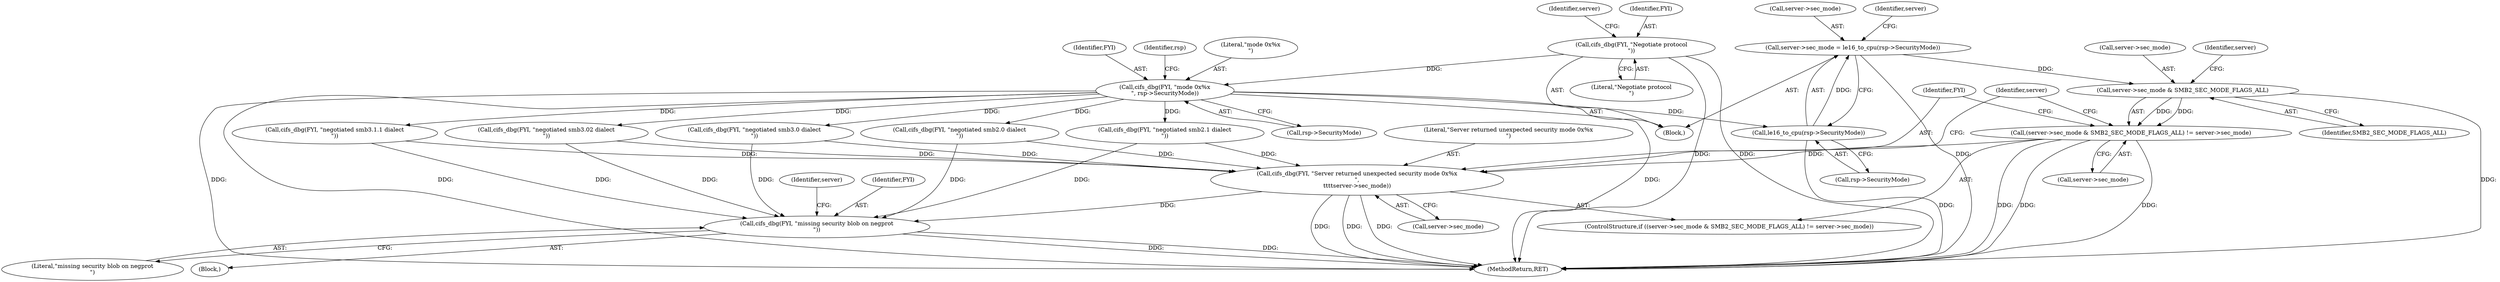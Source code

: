 digraph "0_linux_b57a55e2200ede754e4dc9cce4ba9402544b9365@pointer" {
"1000731" [label="(Call,server->sec_mode & SMB2_SEC_MODE_FLAGS_ALL)"];
"1000721" [label="(Call,server->sec_mode = le16_to_cpu(rsp->SecurityMode))"];
"1000725" [label="(Call,le16_to_cpu(rsp->SecurityMode))"];
"1000610" [label="(Call,cifs_dbg(FYI, \"mode 0x%x\n\", rsp->SecurityMode))"];
"1000139" [label="(Call,cifs_dbg(FYI, \"Negotiate protocol\n\"))"];
"1000730" [label="(Call,(server->sec_mode & SMB2_SEC_MODE_FLAGS_ALL) != server->sec_mode)"];
"1000739" [label="(Call,cifs_dbg(FYI, \"Server returned unexpected security mode 0x%x\n\",\n\t\t\t\tserver->sec_mode))"];
"1000775" [label="(Call,cifs_dbg(FYI, \"missing security blob on negprot\n\"))"];
"1000726" [label="(Call,rsp->SecurityMode)"];
"1000611" [label="(Identifier,FYI)"];
"1000656" [label="(Call,cifs_dbg(FYI, \"negotiated smb3.02 dialect\n\"))"];
"1000731" [label="(Call,server->sec_mode & SMB2_SEC_MODE_FLAGS_ALL)"];
"1000730" [label="(Call,(server->sec_mode & SMB2_SEC_MODE_FLAGS_ALL) != server->sec_mode)"];
"1000736" [label="(Call,server->sec_mode)"];
"1000623" [label="(Call,cifs_dbg(FYI, \"negotiated smb2.0 dialect\n\"))"];
"1000775" [label="(Call,cifs_dbg(FYI, \"missing security blob on negprot\n\"))"];
"1000739" [label="(Call,cifs_dbg(FYI, \"Server returned unexpected security mode 0x%x\n\",\n\t\t\t\tserver->sec_mode))"];
"1000144" [label="(Identifier,server)"];
"1000729" [label="(ControlStructure,if ((server->sec_mode & SMB2_SEC_MODE_FLAGS_ALL) != server->sec_mode))"];
"1000114" [label="(Block,)"];
"1000777" [label="(Literal,\"missing security blob on negprot\n\")"];
"1000747" [label="(Identifier,server)"];
"1000780" [label="(Identifier,server)"];
"1000740" [label="(Identifier,FYI)"];
"1000634" [label="(Call,cifs_dbg(FYI, \"negotiated smb2.1 dialect\n\"))"];
"1000613" [label="(Call,rsp->SecurityMode)"];
"1000725" [label="(Call,le16_to_cpu(rsp->SecurityMode))"];
"1000732" [label="(Call,server->sec_mode)"];
"1000737" [label="(Identifier,server)"];
"1000774" [label="(Block,)"];
"1000140" [label="(Identifier,FYI)"];
"1000141" [label="(Literal,\"Negotiate protocol\n\")"];
"1000741" [label="(Literal,\"Server returned unexpected security mode 0x%x\n\")"];
"1000619" [label="(Identifier,rsp)"];
"1000735" [label="(Identifier,SMB2_SEC_MODE_FLAGS_ALL)"];
"1000848" [label="(MethodReturn,RET)"];
"1000722" [label="(Call,server->sec_mode)"];
"1000612" [label="(Literal,\"mode 0x%x\n\")"];
"1000610" [label="(Call,cifs_dbg(FYI, \"mode 0x%x\n\", rsp->SecurityMode))"];
"1000139" [label="(Call,cifs_dbg(FYI, \"Negotiate protocol\n\"))"];
"1000742" [label="(Call,server->sec_mode)"];
"1000776" [label="(Identifier,FYI)"];
"1000645" [label="(Call,cifs_dbg(FYI, \"negotiated smb3.0 dialect\n\"))"];
"1000721" [label="(Call,server->sec_mode = le16_to_cpu(rsp->SecurityMode))"];
"1000667" [label="(Call,cifs_dbg(FYI, \"negotiated smb3.1.1 dialect\n\"))"];
"1000733" [label="(Identifier,server)"];
"1000731" -> "1000730"  [label="AST: "];
"1000731" -> "1000735"  [label="CFG: "];
"1000732" -> "1000731"  [label="AST: "];
"1000735" -> "1000731"  [label="AST: "];
"1000737" -> "1000731"  [label="CFG: "];
"1000731" -> "1000848"  [label="DDG: "];
"1000731" -> "1000730"  [label="DDG: "];
"1000731" -> "1000730"  [label="DDG: "];
"1000721" -> "1000731"  [label="DDG: "];
"1000721" -> "1000114"  [label="AST: "];
"1000721" -> "1000725"  [label="CFG: "];
"1000722" -> "1000721"  [label="AST: "];
"1000725" -> "1000721"  [label="AST: "];
"1000733" -> "1000721"  [label="CFG: "];
"1000721" -> "1000848"  [label="DDG: "];
"1000725" -> "1000721"  [label="DDG: "];
"1000725" -> "1000726"  [label="CFG: "];
"1000726" -> "1000725"  [label="AST: "];
"1000725" -> "1000848"  [label="DDG: "];
"1000610" -> "1000725"  [label="DDG: "];
"1000610" -> "1000114"  [label="AST: "];
"1000610" -> "1000613"  [label="CFG: "];
"1000611" -> "1000610"  [label="AST: "];
"1000612" -> "1000610"  [label="AST: "];
"1000613" -> "1000610"  [label="AST: "];
"1000619" -> "1000610"  [label="CFG: "];
"1000610" -> "1000848"  [label="DDG: "];
"1000610" -> "1000848"  [label="DDG: "];
"1000610" -> "1000848"  [label="DDG: "];
"1000139" -> "1000610"  [label="DDG: "];
"1000610" -> "1000623"  [label="DDG: "];
"1000610" -> "1000634"  [label="DDG: "];
"1000610" -> "1000645"  [label="DDG: "];
"1000610" -> "1000656"  [label="DDG: "];
"1000610" -> "1000667"  [label="DDG: "];
"1000139" -> "1000114"  [label="AST: "];
"1000139" -> "1000141"  [label="CFG: "];
"1000140" -> "1000139"  [label="AST: "];
"1000141" -> "1000139"  [label="AST: "];
"1000144" -> "1000139"  [label="CFG: "];
"1000139" -> "1000848"  [label="DDG: "];
"1000139" -> "1000848"  [label="DDG: "];
"1000730" -> "1000729"  [label="AST: "];
"1000730" -> "1000736"  [label="CFG: "];
"1000736" -> "1000730"  [label="AST: "];
"1000740" -> "1000730"  [label="CFG: "];
"1000747" -> "1000730"  [label="CFG: "];
"1000730" -> "1000848"  [label="DDG: "];
"1000730" -> "1000848"  [label="DDG: "];
"1000730" -> "1000848"  [label="DDG: "];
"1000730" -> "1000739"  [label="DDG: "];
"1000739" -> "1000729"  [label="AST: "];
"1000739" -> "1000742"  [label="CFG: "];
"1000740" -> "1000739"  [label="AST: "];
"1000741" -> "1000739"  [label="AST: "];
"1000742" -> "1000739"  [label="AST: "];
"1000747" -> "1000739"  [label="CFG: "];
"1000739" -> "1000848"  [label="DDG: "];
"1000739" -> "1000848"  [label="DDG: "];
"1000739" -> "1000848"  [label="DDG: "];
"1000645" -> "1000739"  [label="DDG: "];
"1000667" -> "1000739"  [label="DDG: "];
"1000623" -> "1000739"  [label="DDG: "];
"1000634" -> "1000739"  [label="DDG: "];
"1000656" -> "1000739"  [label="DDG: "];
"1000739" -> "1000775"  [label="DDG: "];
"1000775" -> "1000774"  [label="AST: "];
"1000775" -> "1000777"  [label="CFG: "];
"1000776" -> "1000775"  [label="AST: "];
"1000777" -> "1000775"  [label="AST: "];
"1000780" -> "1000775"  [label="CFG: "];
"1000775" -> "1000848"  [label="DDG: "];
"1000775" -> "1000848"  [label="DDG: "];
"1000645" -> "1000775"  [label="DDG: "];
"1000667" -> "1000775"  [label="DDG: "];
"1000623" -> "1000775"  [label="DDG: "];
"1000634" -> "1000775"  [label="DDG: "];
"1000656" -> "1000775"  [label="DDG: "];
}
